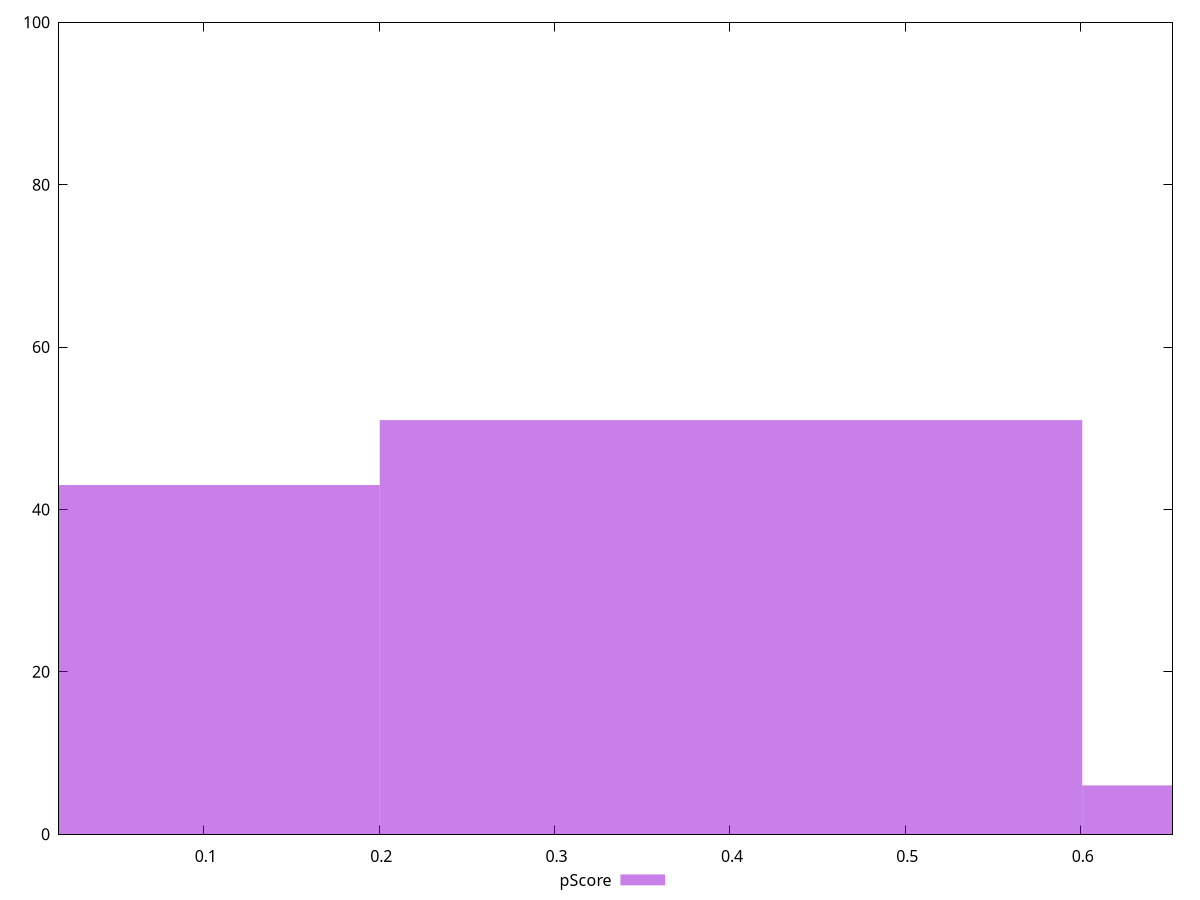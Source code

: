 reset

$pScore <<EOF
0.400570345028168 51
0.801140690056336 6
0 43
EOF

set key outside below
set boxwidth 0.400570345028168
set xrange [0.01740467534592882:0.6523200526032491]
set yrange [0:100]
set trange [0:100]
set style fill transparent solid 0.5 noborder
set terminal svg size 640, 490 enhanced background rgb 'white'
set output "report_00015_2021-02-09T16-11-33.973Z/mainthread-work-breakdown/samples/pages+cached/pScore/histogram.svg"

plot $pScore title "pScore" with boxes

reset
